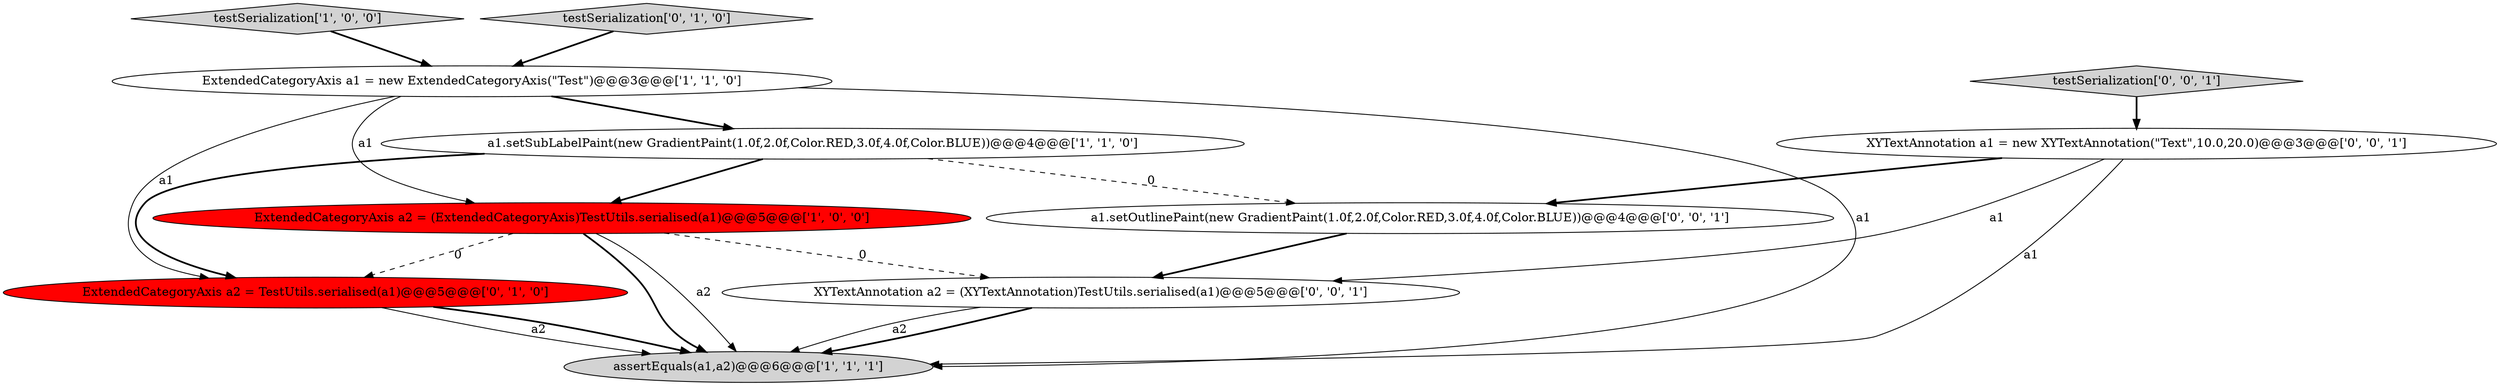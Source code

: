 digraph {
9 [style = filled, label = "testSerialization['0', '0', '1']", fillcolor = lightgray, shape = diamond image = "AAA0AAABBB3BBB"];
7 [style = filled, label = "a1.setOutlinePaint(new GradientPaint(1.0f,2.0f,Color.RED,3.0f,4.0f,Color.BLUE))@@@4@@@['0', '0', '1']", fillcolor = white, shape = ellipse image = "AAA0AAABBB3BBB"];
1 [style = filled, label = "ExtendedCategoryAxis a2 = (ExtendedCategoryAxis)TestUtils.serialised(a1)@@@5@@@['1', '0', '0']", fillcolor = red, shape = ellipse image = "AAA1AAABBB1BBB"];
10 [style = filled, label = "XYTextAnnotation a2 = (XYTextAnnotation)TestUtils.serialised(a1)@@@5@@@['0', '0', '1']", fillcolor = white, shape = ellipse image = "AAA0AAABBB3BBB"];
2 [style = filled, label = "testSerialization['1', '0', '0']", fillcolor = lightgray, shape = diamond image = "AAA0AAABBB1BBB"];
6 [style = filled, label = "ExtendedCategoryAxis a2 = TestUtils.serialised(a1)@@@5@@@['0', '1', '0']", fillcolor = red, shape = ellipse image = "AAA1AAABBB2BBB"];
4 [style = filled, label = "assertEquals(a1,a2)@@@6@@@['1', '1', '1']", fillcolor = lightgray, shape = ellipse image = "AAA0AAABBB1BBB"];
8 [style = filled, label = "XYTextAnnotation a1 = new XYTextAnnotation(\"Text\",10.0,20.0)@@@3@@@['0', '0', '1']", fillcolor = white, shape = ellipse image = "AAA0AAABBB3BBB"];
5 [style = filled, label = "testSerialization['0', '1', '0']", fillcolor = lightgray, shape = diamond image = "AAA0AAABBB2BBB"];
3 [style = filled, label = "ExtendedCategoryAxis a1 = new ExtendedCategoryAxis(\"Test\")@@@3@@@['1', '1', '0']", fillcolor = white, shape = ellipse image = "AAA0AAABBB1BBB"];
0 [style = filled, label = "a1.setSubLabelPaint(new GradientPaint(1.0f,2.0f,Color.RED,3.0f,4.0f,Color.BLUE))@@@4@@@['1', '1', '0']", fillcolor = white, shape = ellipse image = "AAA0AAABBB1BBB"];
5->3 [style = bold, label=""];
1->4 [style = bold, label=""];
0->6 [style = bold, label=""];
7->10 [style = bold, label=""];
6->4 [style = solid, label="a2"];
8->10 [style = solid, label="a1"];
2->3 [style = bold, label=""];
10->4 [style = solid, label="a2"];
1->10 [style = dashed, label="0"];
9->8 [style = bold, label=""];
3->6 [style = solid, label="a1"];
3->0 [style = bold, label=""];
8->7 [style = bold, label=""];
6->4 [style = bold, label=""];
3->1 [style = solid, label="a1"];
3->4 [style = solid, label="a1"];
1->6 [style = dashed, label="0"];
0->1 [style = bold, label=""];
1->4 [style = solid, label="a2"];
10->4 [style = bold, label=""];
0->7 [style = dashed, label="0"];
8->4 [style = solid, label="a1"];
}
